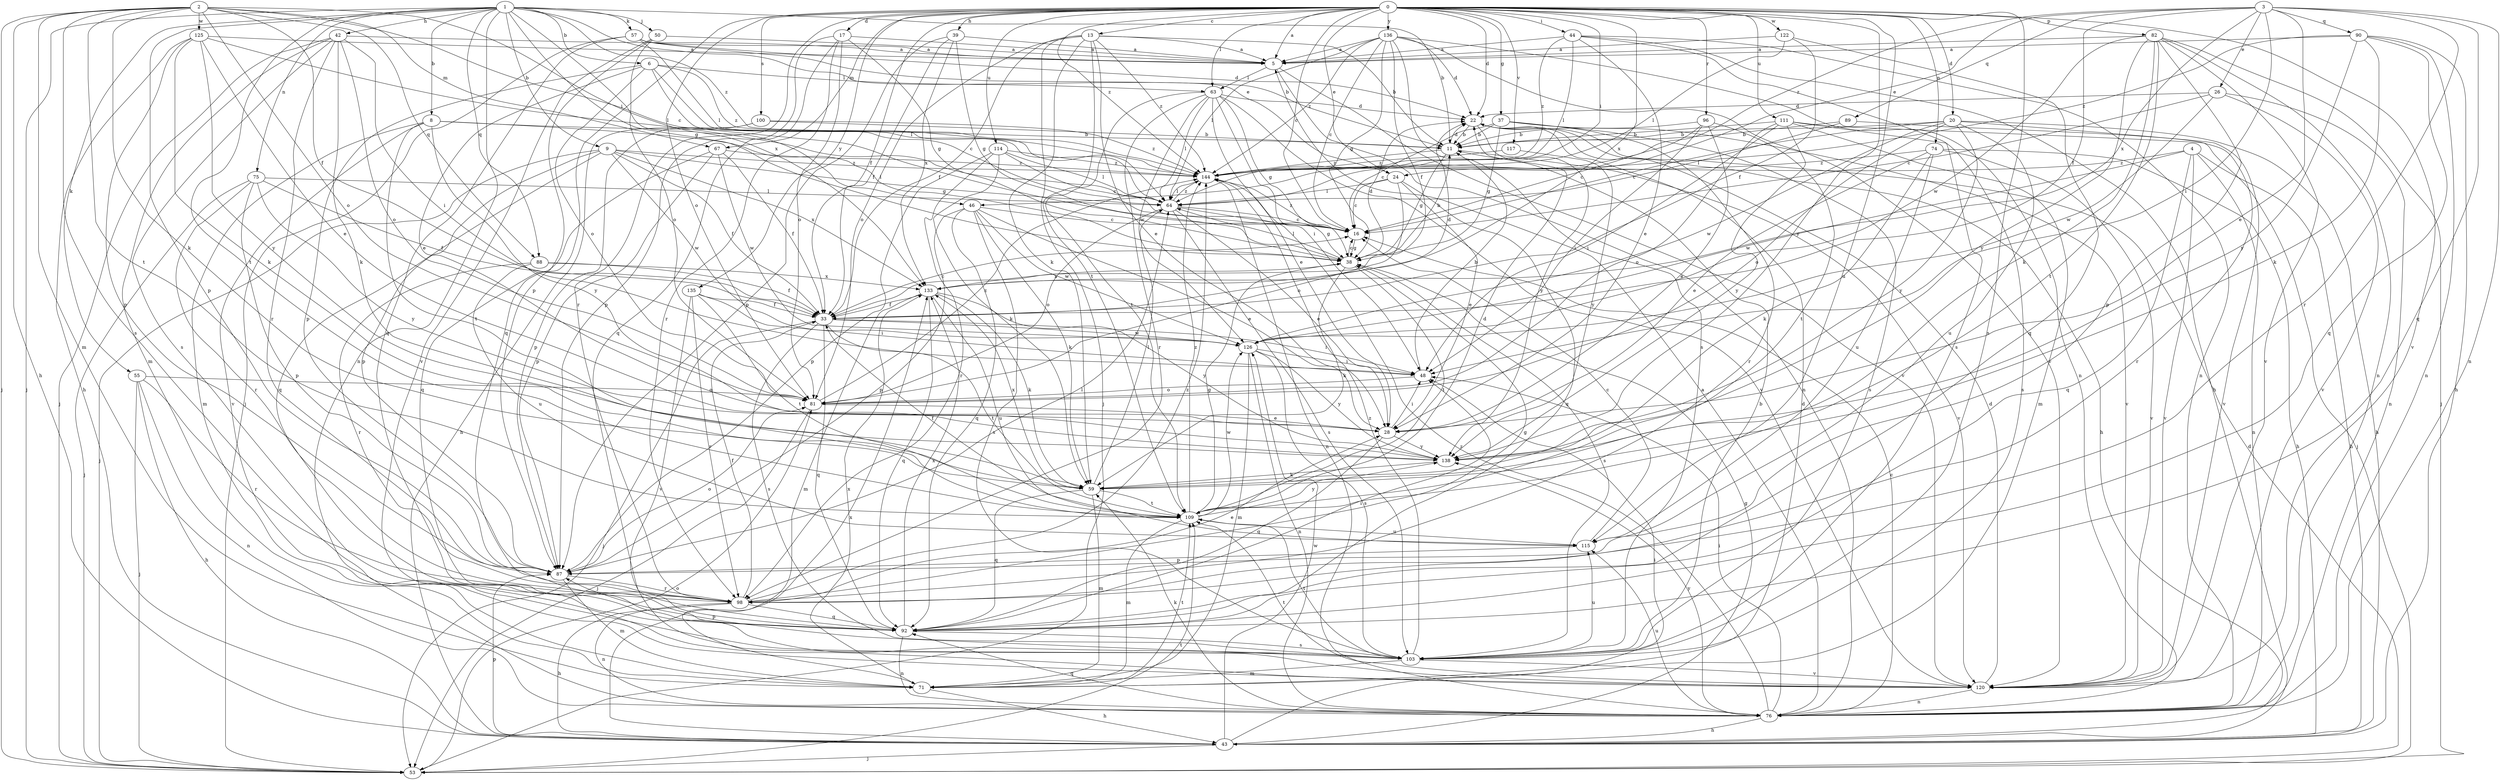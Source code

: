 strict digraph  {
0;
1;
2;
3;
4;
5;
6;
8;
9;
11;
13;
16;
17;
20;
22;
24;
26;
28;
33;
37;
38;
39;
42;
43;
44;
46;
48;
50;
53;
55;
57;
59;
63;
64;
67;
71;
74;
75;
76;
81;
82;
87;
88;
89;
90;
92;
96;
98;
100;
103;
109;
111;
114;
115;
117;
120;
122;
125;
126;
133;
135;
136;
138;
144;
0 -> 5  [label=a];
0 -> 13  [label=c];
0 -> 16  [label=c];
0 -> 17  [label=d];
0 -> 20  [label=d];
0 -> 22  [label=d];
0 -> 24  [label=e];
0 -> 33  [label=f];
0 -> 37  [label=g];
0 -> 39  [label=h];
0 -> 44  [label=i];
0 -> 46  [label=i];
0 -> 63  [label=l];
0 -> 67  [label=m];
0 -> 74  [label=n];
0 -> 81  [label=o];
0 -> 82  [label=p];
0 -> 87  [label=p];
0 -> 96  [label=r];
0 -> 98  [label=r];
0 -> 100  [label=s];
0 -> 103  [label=s];
0 -> 111  [label=u];
0 -> 114  [label=u];
0 -> 115  [label=u];
0 -> 117  [label=v];
0 -> 120  [label=v];
0 -> 122  [label=w];
0 -> 133  [label=x];
0 -> 135  [label=y];
0 -> 136  [label=y];
0 -> 138  [label=y];
0 -> 144  [label=z];
1 -> 6  [label=b];
1 -> 8  [label=b];
1 -> 9  [label=b];
1 -> 11  [label=b];
1 -> 24  [label=e];
1 -> 38  [label=g];
1 -> 42  [label=h];
1 -> 50  [label=j];
1 -> 53  [label=j];
1 -> 55  [label=k];
1 -> 57  [label=k];
1 -> 75  [label=n];
1 -> 76  [label=n];
1 -> 87  [label=p];
1 -> 88  [label=q];
1 -> 109  [label=t];
1 -> 133  [label=x];
1 -> 144  [label=z];
2 -> 16  [label=c];
2 -> 33  [label=f];
2 -> 43  [label=h];
2 -> 46  [label=i];
2 -> 53  [label=j];
2 -> 59  [label=k];
2 -> 67  [label=m];
2 -> 71  [label=m];
2 -> 81  [label=o];
2 -> 88  [label=q];
2 -> 103  [label=s];
2 -> 109  [label=t];
2 -> 125  [label=w];
3 -> 24  [label=e];
3 -> 26  [label=e];
3 -> 28  [label=e];
3 -> 33  [label=f];
3 -> 48  [label=i];
3 -> 76  [label=n];
3 -> 89  [label=q];
3 -> 90  [label=q];
3 -> 92  [label=q];
3 -> 98  [label=r];
3 -> 133  [label=x];
3 -> 144  [label=z];
4 -> 43  [label=h];
4 -> 76  [label=n];
4 -> 92  [label=q];
4 -> 120  [label=v];
4 -> 126  [label=w];
4 -> 144  [label=z];
5 -> 63  [label=l];
5 -> 76  [label=n];
5 -> 120  [label=v];
6 -> 16  [label=c];
6 -> 28  [label=e];
6 -> 63  [label=l];
6 -> 64  [label=l];
6 -> 81  [label=o];
6 -> 87  [label=p];
6 -> 144  [label=z];
8 -> 11  [label=b];
8 -> 38  [label=g];
8 -> 71  [label=m];
8 -> 109  [label=t];
8 -> 120  [label=v];
8 -> 138  [label=y];
9 -> 33  [label=f];
9 -> 53  [label=j];
9 -> 64  [label=l];
9 -> 87  [label=p];
9 -> 92  [label=q];
9 -> 126  [label=w];
9 -> 133  [label=x];
9 -> 144  [label=z];
11 -> 22  [label=d];
11 -> 38  [label=g];
11 -> 120  [label=v];
11 -> 144  [label=z];
13 -> 5  [label=a];
13 -> 11  [label=b];
13 -> 28  [label=e];
13 -> 33  [label=f];
13 -> 53  [label=j];
13 -> 59  [label=k];
13 -> 81  [label=o];
13 -> 109  [label=t];
13 -> 144  [label=z];
16 -> 38  [label=g];
16 -> 144  [label=z];
17 -> 5  [label=a];
17 -> 38  [label=g];
17 -> 81  [label=o];
17 -> 87  [label=p];
17 -> 92  [label=q];
17 -> 98  [label=r];
20 -> 11  [label=b];
20 -> 16  [label=c];
20 -> 43  [label=h];
20 -> 81  [label=o];
20 -> 115  [label=u];
20 -> 120  [label=v];
20 -> 126  [label=w];
20 -> 138  [label=y];
22 -> 11  [label=b];
22 -> 43  [label=h];
22 -> 138  [label=y];
24 -> 16  [label=c];
24 -> 28  [label=e];
24 -> 64  [label=l];
24 -> 81  [label=o];
24 -> 92  [label=q];
26 -> 16  [label=c];
26 -> 22  [label=d];
26 -> 76  [label=n];
26 -> 120  [label=v];
26 -> 126  [label=w];
28 -> 48  [label=i];
28 -> 92  [label=q];
28 -> 138  [label=y];
33 -> 16  [label=c];
33 -> 22  [label=d];
33 -> 48  [label=i];
33 -> 53  [label=j];
33 -> 92  [label=q];
33 -> 103  [label=s];
33 -> 109  [label=t];
33 -> 126  [label=w];
37 -> 11  [label=b];
37 -> 16  [label=c];
37 -> 38  [label=g];
37 -> 98  [label=r];
37 -> 103  [label=s];
37 -> 120  [label=v];
38 -> 11  [label=b];
38 -> 16  [label=c];
38 -> 22  [label=d];
38 -> 59  [label=k];
38 -> 64  [label=l];
38 -> 103  [label=s];
38 -> 109  [label=t];
38 -> 133  [label=x];
39 -> 5  [label=a];
39 -> 33  [label=f];
39 -> 38  [label=g];
39 -> 87  [label=p];
39 -> 133  [label=x];
42 -> 5  [label=a];
42 -> 48  [label=i];
42 -> 53  [label=j];
42 -> 59  [label=k];
42 -> 71  [label=m];
42 -> 81  [label=o];
42 -> 98  [label=r];
42 -> 103  [label=s];
43 -> 38  [label=g];
43 -> 48  [label=i];
43 -> 53  [label=j];
43 -> 87  [label=p];
43 -> 126  [label=w];
43 -> 133  [label=x];
44 -> 5  [label=a];
44 -> 28  [label=e];
44 -> 43  [label=h];
44 -> 64  [label=l];
44 -> 76  [label=n];
44 -> 103  [label=s];
44 -> 144  [label=z];
46 -> 16  [label=c];
46 -> 28  [label=e];
46 -> 59  [label=k];
46 -> 87  [label=p];
46 -> 92  [label=q];
46 -> 103  [label=s];
46 -> 126  [label=w];
48 -> 11  [label=b];
48 -> 81  [label=o];
50 -> 5  [label=a];
50 -> 81  [label=o];
50 -> 92  [label=q];
50 -> 120  [label=v];
53 -> 22  [label=d];
53 -> 81  [label=o];
53 -> 109  [label=t];
55 -> 43  [label=h];
55 -> 53  [label=j];
55 -> 76  [label=n];
55 -> 81  [label=o];
55 -> 98  [label=r];
57 -> 5  [label=a];
57 -> 11  [label=b];
57 -> 22  [label=d];
57 -> 53  [label=j];
57 -> 64  [label=l];
57 -> 92  [label=q];
59 -> 64  [label=l];
59 -> 71  [label=m];
59 -> 92  [label=q];
59 -> 109  [label=t];
59 -> 133  [label=x];
63 -> 22  [label=d];
63 -> 28  [label=e];
63 -> 38  [label=g];
63 -> 48  [label=i];
63 -> 64  [label=l];
63 -> 98  [label=r];
63 -> 109  [label=t];
63 -> 120  [label=v];
63 -> 126  [label=w];
64 -> 16  [label=c];
64 -> 28  [label=e];
64 -> 38  [label=g];
64 -> 81  [label=o];
64 -> 103  [label=s];
64 -> 144  [label=z];
67 -> 33  [label=f];
67 -> 87  [label=p];
67 -> 92  [label=q];
67 -> 126  [label=w];
67 -> 144  [label=z];
71 -> 22  [label=d];
71 -> 43  [label=h];
71 -> 109  [label=t];
71 -> 133  [label=x];
74 -> 28  [label=e];
74 -> 43  [label=h];
74 -> 59  [label=k];
74 -> 115  [label=u];
74 -> 120  [label=v];
74 -> 144  [label=z];
75 -> 33  [label=f];
75 -> 53  [label=j];
75 -> 64  [label=l];
75 -> 87  [label=p];
75 -> 98  [label=r];
75 -> 138  [label=y];
76 -> 5  [label=a];
76 -> 16  [label=c];
76 -> 43  [label=h];
76 -> 48  [label=i];
76 -> 59  [label=k];
76 -> 92  [label=q];
76 -> 115  [label=u];
76 -> 138  [label=y];
76 -> 144  [label=z];
81 -> 28  [label=e];
81 -> 53  [label=j];
81 -> 144  [label=z];
82 -> 5  [label=a];
82 -> 53  [label=j];
82 -> 59  [label=k];
82 -> 76  [label=n];
82 -> 87  [label=p];
82 -> 109  [label=t];
82 -> 120  [label=v];
82 -> 126  [label=w];
82 -> 138  [label=y];
87 -> 64  [label=l];
87 -> 71  [label=m];
87 -> 81  [label=o];
87 -> 98  [label=r];
88 -> 33  [label=f];
88 -> 98  [label=r];
88 -> 115  [label=u];
88 -> 133  [label=x];
89 -> 11  [label=b];
89 -> 64  [label=l];
89 -> 98  [label=r];
90 -> 5  [label=a];
90 -> 43  [label=h];
90 -> 59  [label=k];
90 -> 76  [label=n];
90 -> 92  [label=q];
90 -> 138  [label=y];
90 -> 144  [label=z];
92 -> 48  [label=i];
92 -> 76  [label=n];
92 -> 103  [label=s];
92 -> 133  [label=x];
96 -> 11  [label=b];
96 -> 16  [label=c];
96 -> 28  [label=e];
96 -> 48  [label=i];
96 -> 109  [label=t];
98 -> 28  [label=e];
98 -> 33  [label=f];
98 -> 38  [label=g];
98 -> 43  [label=h];
98 -> 76  [label=n];
98 -> 92  [label=q];
98 -> 144  [label=z];
100 -> 11  [label=b];
100 -> 43  [label=h];
100 -> 87  [label=p];
100 -> 144  [label=z];
103 -> 11  [label=b];
103 -> 71  [label=m];
103 -> 87  [label=p];
103 -> 109  [label=t];
103 -> 115  [label=u];
103 -> 120  [label=v];
103 -> 144  [label=z];
109 -> 22  [label=d];
109 -> 33  [label=f];
109 -> 38  [label=g];
109 -> 71  [label=m];
109 -> 115  [label=u];
109 -> 126  [label=w];
109 -> 138  [label=y];
109 -> 144  [label=z];
111 -> 11  [label=b];
111 -> 48  [label=i];
111 -> 53  [label=j];
111 -> 71  [label=m];
111 -> 81  [label=o];
111 -> 103  [label=s];
111 -> 138  [label=y];
114 -> 16  [label=c];
114 -> 59  [label=k];
114 -> 64  [label=l];
114 -> 87  [label=p];
114 -> 98  [label=r];
114 -> 144  [label=z];
115 -> 16  [label=c];
115 -> 87  [label=p];
117 -> 138  [label=y];
117 -> 144  [label=z];
120 -> 22  [label=d];
120 -> 76  [label=n];
120 -> 109  [label=t];
122 -> 5  [label=a];
122 -> 33  [label=f];
122 -> 64  [label=l];
122 -> 92  [label=q];
125 -> 5  [label=a];
125 -> 28  [label=e];
125 -> 43  [label=h];
125 -> 59  [label=k];
125 -> 64  [label=l];
125 -> 87  [label=p];
125 -> 138  [label=y];
126 -> 48  [label=i];
126 -> 71  [label=m];
126 -> 76  [label=n];
126 -> 103  [label=s];
126 -> 138  [label=y];
133 -> 33  [label=f];
133 -> 59  [label=k];
133 -> 71  [label=m];
133 -> 92  [label=q];
133 -> 115  [label=u];
133 -> 138  [label=y];
135 -> 33  [label=f];
135 -> 48  [label=i];
135 -> 98  [label=r];
135 -> 109  [label=t];
135 -> 120  [label=v];
136 -> 5  [label=a];
136 -> 16  [label=c];
136 -> 22  [label=d];
136 -> 33  [label=f];
136 -> 38  [label=g];
136 -> 64  [label=l];
136 -> 76  [label=n];
136 -> 103  [label=s];
136 -> 120  [label=v];
136 -> 144  [label=z];
138 -> 59  [label=k];
144 -> 64  [label=l];
144 -> 76  [label=n];
}
